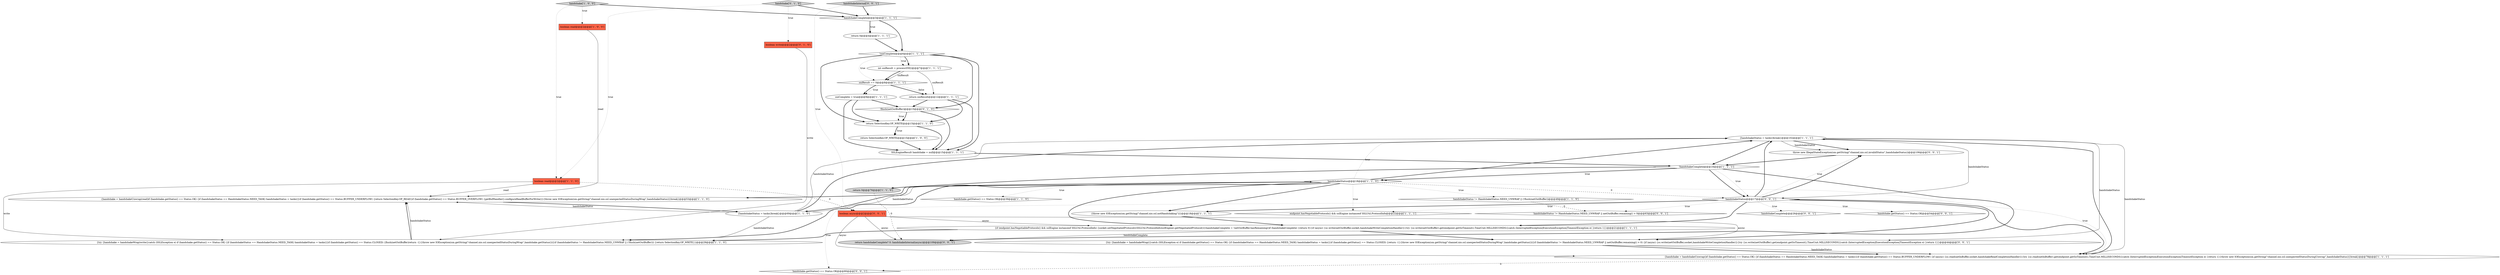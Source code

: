 digraph {
14 [style = filled, label = "{handshakeStatus = tasks()break}@@@102@@@['1', '1', '1']", fillcolor = white, shape = ellipse image = "AAA0AAABBB1BBB"];
28 [style = filled, label = "handshake['0', '1', '0']", fillcolor = lightgray, shape = diamond image = "AAA0AAABBB2BBB"];
34 [style = filled, label = "throw new IllegalStateException(sm.getString(\"channel.nio.ssl.invalidStatus\",handshakeStatus))@@@106@@@['0', '0', '1']", fillcolor = white, shape = ellipse image = "AAA0AAABBB3BBB"];
20 [style = filled, label = "sniResult == 0@@@8@@@['1', '1', '1']", fillcolor = white, shape = diamond image = "AAA0AAABBB1BBB"];
32 [style = filled, label = "{try {handshake = handshakeWrap()}catch (SSLException e) if (handshake.getStatus() == Status.OK) {if (handshakeStatus == HandshakeStatus.NEED_TASK) handshakeStatus = tasks()}if (handshake.getStatus() == Status.CLOSED) {return -1}{throw new IOException(sm.getString(\"channel.nio.ssl.unexpectedStatusDuringWrap\",handshake.getStatus()))}if (handshakeStatus != HandshakeStatus.NEED_UNWRAP || netOutBuffer.remaining() > 0) {if (async) {sc.write(netOutBuffer,socket,handshakeWriteCompletionHandler)}{try {sc.write(netOutBuffer).get(endpoint.getSoTimeout(),TimeUnit.MILLISECONDS)}catch (InterruptedException|ExecutionException|TimeoutException e) }return 1}}@@@44@@@['0', '0', '1']", fillcolor = white, shape = ellipse image = "AAA0AAABBB3BBB"];
2 [style = filled, label = "boolean read@@@2@@@['1', '0', '0']", fillcolor = tomato, shape = box image = "AAA0AAABBB1BBB"];
12 [style = filled, label = "return 0@@@76@@@['1', '1', '0']", fillcolor = lightgray, shape = ellipse image = "AAA0AAABBB1BBB"];
33 [style = filled, label = "handshake.getStatus() == Status.OK@@@80@@@['0', '0', '1']", fillcolor = white, shape = diamond image = "AAA0AAABBB3BBB"];
8 [style = filled, label = "endpoint.hasNegotiableProtocols() && sslEngine instanceof SSLUtil.ProtocolInfo@@@22@@@['1', '1', '1']", fillcolor = white, shape = diamond image = "AAA0AAABBB1BBB"];
0 [style = filled, label = "handshake['1', '0', '0']", fillcolor = lightgray, shape = diamond image = "AAA0AAABBB1BBB"];
9 [style = filled, label = "return SelectionKey.OP_WRITE@@@15@@@['1', '1', '0']", fillcolor = white, shape = ellipse image = "AAA0AAABBB1BBB"];
31 [style = filled, label = "handshakeInternal['0', '0', '1']", fillcolor = lightgray, shape = diamond image = "AAA0AAABBB3BBB"];
24 [style = filled, label = "int sniResult = processSNI()@@@7@@@['1', '1', '1']", fillcolor = white, shape = ellipse image = "AAA0AAABBB1BBB"];
4 [style = filled, label = "return 0@@@4@@@['1', '1', '1']", fillcolor = white, shape = ellipse image = "AAA0AAABBB1BBB"];
29 [style = filled, label = "handshake.getStatus() == Status.OK@@@54@@@['0', '0', '1']", fillcolor = white, shape = diamond image = "AAA0AAABBB3BBB"];
7 [style = filled, label = "{throw new IOException(sm.getString(\"channel.nio.ssl.notHandshaking\"))}@@@18@@@['1', '1', '1']", fillcolor = white, shape = ellipse image = "AAA0AAABBB1BBB"];
5 [style = filled, label = "{handshake = handshakeUnwrap()if (handshake.getStatus() == Status.OK) {if (handshakeStatus == HandshakeStatus.NEED_TASK) handshakeStatus = tasks()}if (handshake.getStatus() == Status.BUFFER_UNDERFLOW) {if (async) {sc.read(netInBuffer,socket,handshakeReadCompletionHandler)}{try {sc.read(netInBuffer).get(endpoint.getSoTimeout(),TimeUnit.MILLISECONDS)}catch (InterruptedException|ExecutionException|TimeoutException e) }return 1}{throw new IOException(sm.getString(\"channel.nio.ssl.unexpectedStatusDuringUnwrap\",handshakeStatus))}break}@@@78@@@['1', '1', '1']", fillcolor = white, shape = ellipse image = "AAA0AAABBB1BBB"];
17 [style = filled, label = "!handshakeComplete@@@16@@@['1', '1', '1']", fillcolor = white, shape = diamond image = "AAA0AAABBB1BBB"];
38 [style = filled, label = "handshakeStatus != HandshakeStatus.NEED_UNWRAP || netOutBuffer.remaining() > 0@@@63@@@['0', '0', '1']", fillcolor = white, shape = diamond image = "AAA0AAABBB3BBB"];
35 [style = filled, label = "boolean async@@@2@@@['0', '0', '1']", fillcolor = tomato, shape = box image = "AAA0AAABBB3BBB"];
25 [style = filled, label = "handshake.getStatus() == Status.OK@@@39@@@['1', '1', '0']", fillcolor = white, shape = diamond image = "AAA0AAABBB1BBB"];
26 [style = filled, label = "boolean write@@@2@@@['0', '1', '0']", fillcolor = tomato, shape = box image = "AAA0AAABBB2BBB"];
13 [style = filled, label = "{if (endpoint.hasNegotiableProtocols() && sslEngine instanceof SSLUtil.ProtocolInfo) {socket.setNegotiatedProtocol(((SSLUtil.ProtocolInfo)sslEngine).getNegotiatedProtocol())}handshakeComplete = !netOutBuffer.hasRemaining()if (handshakeComplete) {return 0}{if (async) {sc.write(netOutBuffer,socket,handshakeWriteCompletionHandler)}{try {sc.write(netOutBuffer).get(endpoint.getSoTimeout(),TimeUnit.MILLISECONDS)}catch (InterruptedException|ExecutionException|TimeoutException e) }return 1}}@@@21@@@['1', '1', '1']", fillcolor = white, shape = ellipse image = "AAA0AAABBB1BBB"];
23 [style = filled, label = "handshakeStatus != HandshakeStatus.NEED_UNWRAP || (!flush(netOutBuffer))@@@49@@@['1', '1', '0']", fillcolor = white, shape = diamond image = "AAA0AAABBB1BBB"];
18 [style = filled, label = "sniComplete = true@@@9@@@['1', '1', '1']", fillcolor = white, shape = ellipse image = "AAA0AAABBB1BBB"];
37 [style = filled, label = "handshakeComplete@@@26@@@['0', '0', '1']", fillcolor = white, shape = diamond image = "AAA0AAABBB3BBB"];
16 [style = filled, label = "{handshakeStatus = tasks()break}@@@69@@@['1', '1', '0']", fillcolor = white, shape = ellipse image = "AAA0AAABBB1BBB"];
11 [style = filled, label = "handshakeStatus@@@18@@@['1', '1', '0']", fillcolor = white, shape = diamond image = "AAA0AAABBB1BBB"];
15 [style = filled, label = "handshakeComplete@@@3@@@['1', '1', '1']", fillcolor = white, shape = diamond image = "AAA0AAABBB1BBB"];
21 [style = filled, label = "SSLEngineResult handshake = null@@@15@@@['1', '1', '1']", fillcolor = white, shape = ellipse image = "AAA0AAABBB1BBB"];
19 [style = filled, label = "{try {handshake = handshakeWrap(write)}catch (SSLException e) if (handshake.getStatus() == Status.OK) {if (handshakeStatus == HandshakeStatus.NEED_TASK) handshakeStatus = tasks()}if (handshake.getStatus() == Status.CLOSED) {flush(netOutBuffer)return -1}{throw new IOException(sm.getString(\"channel.nio.ssl.unexpectedStatusDuringWrap\",handshake.getStatus()))}if (handshakeStatus != HandshakeStatus.NEED_UNWRAP || (!flush(netOutBuffer))) {return SelectionKey.OP_WRITE}}@@@29@@@['1', '1', '0']", fillcolor = white, shape = ellipse image = "AAA0AAABBB1BBB"];
30 [style = filled, label = "return handshakeComplete? 0: handshakeInternal(async)@@@109@@@['0', '0', '1']", fillcolor = lightgray, shape = ellipse image = "AAA0AAABBB3BBB"];
22 [style = filled, label = "!sniComplete@@@6@@@['1', '1', '1']", fillcolor = white, shape = diamond image = "AAA0AAABBB1BBB"];
6 [style = filled, label = "return sniResult@@@12@@@['1', '1', '1']", fillcolor = white, shape = ellipse image = "AAA0AAABBB1BBB"];
3 [style = filled, label = "boolean read@@@2@@@['1', '1', '0']", fillcolor = tomato, shape = box image = "AAA0AAABBB1BBB"];
36 [style = filled, label = "handshakeStatus@@@17@@@['0', '0', '1']", fillcolor = white, shape = diamond image = "AAA0AAABBB3BBB"];
10 [style = filled, label = "{handshake = handshakeUnwrap(read)if (handshake.getStatus() == Status.OK) {if (handshakeStatus == HandshakeStatus.NEED_TASK) handshakeStatus = tasks()}if (handshake.getStatus() == Status.BUFFER_UNDERFLOW) {return SelectionKey.OP_READ}if (handshake.getStatus() == Status.BUFFER_OVERFLOW) {getBufHandler().configureReadBufferForWrite()}{throw new IOException(sm.getString(\"channel.nio.ssl.unexpectedStatusDuringWrap\",handshakeStatus))}break}@@@53@@@['1', '1', '0']", fillcolor = white, shape = ellipse image = "AAA0AAABBB1BBB"];
1 [style = filled, label = "return SelectionKey.OP_WRITE@@@15@@@['1', '0', '0']", fillcolor = white, shape = ellipse image = "AAA0AAABBB1BBB"];
27 [style = filled, label = "!flush(netOutBuffer)@@@15@@@['0', '1', '0']", fillcolor = white, shape = diamond image = "AAA0AAABBB2BBB"];
11->23 [style = dotted, label="true"];
5->14 [style = bold, label=""];
20->6 [style = bold, label=""];
36->29 [style = dotted, label="true"];
16->19 [style = solid, label="handshakeStatus"];
22->24 [style = bold, label=""];
20->18 [style = dotted, label="true"];
22->20 [style = dotted, label="true"];
15->22 [style = bold, label=""];
4->22 [style = bold, label=""];
11->16 [style = bold, label=""];
24->20 [style = solid, label="sniResult"];
6->21 [style = bold, label=""];
14->36 [style = solid, label="handshakeStatus"];
7->13 [style = bold, label=""];
0->15 [style = bold, label=""];
22->24 [style = dotted, label="true"];
28->3 [style = dotted, label="true"];
36->7 [style = bold, label=""];
16->11 [style = solid, label="handshakeStatus"];
36->34 [style = dotted, label="true"];
2->10 [style = solid, label="read"];
18->21 [style = bold, label=""];
17->36 [style = dotted, label="true"];
19->10 [style = solid, label="handshakeStatus"];
27->21 [style = bold, label=""];
11->5 [style = dotted, label="true"];
12->30 [style = dashed, label="0"];
36->38 [style = dotted, label="true"];
14->17 [style = bold, label=""];
28->26 [style = dotted, label="true"];
14->32 [style = solid, label="handshakeStatus"];
20->18 [style = bold, label=""];
9->1 [style = dotted, label="true"];
3->10 [style = solid, label="read"];
11->36 [style = dashed, label="0"];
22->9 [style = bold, label=""];
34->17 [style = bold, label=""];
3->35 [style = dashed, label="0"];
31->35 [style = dotted, label="true"];
15->4 [style = dotted, label="true"];
6->27 [style = bold, label=""];
32->5 [style = solid, label="handshakeStatus"];
13->30 [style = solid, label="handshakeComplete"];
11->14 [style = dotted, label="true"];
36->33 [style = dotted, label="true"];
36->14 [style = bold, label=""];
11->13 [style = bold, label=""];
17->11 [style = bold, label=""];
14->34 [style = bold, label=""];
17->11 [style = dotted, label="true"];
22->21 [style = bold, label=""];
24->6 [style = solid, label="sniResult"];
31->15 [style = bold, label=""];
18->27 [style = bold, label=""];
0->2 [style = dotted, label="true"];
10->16 [style = bold, label=""];
13->19 [style = bold, label=""];
24->20 [style = bold, label=""];
35->13 [style = solid, label="async"];
15->4 [style = bold, label=""];
16->14 [style = solid, label="handshakeStatus"];
0->3 [style = dotted, label="true"];
27->9 [style = bold, label=""];
28->15 [style = bold, label=""];
14->34 [style = solid, label="handshakeStatus"];
11->14 [style = bold, label=""];
26->19 [style = solid, label="write"];
18->9 [style = bold, label=""];
17->36 [style = bold, label=""];
11->10 [style = bold, label=""];
11->19 [style = bold, label=""];
20->6 [style = dotted, label="false"];
36->32 [style = bold, label=""];
5->33 [style = dashed, label="0"];
17->30 [style = bold, label=""];
36->8 [style = dotted, label="true"];
27->9 [style = dotted, label="true"];
16->10 [style = solid, label="handshakeStatus"];
19->10 [style = bold, label=""];
32->5 [style = bold, label=""];
1->21 [style = bold, label=""];
22->27 [style = bold, label=""];
21->17 [style = bold, label=""];
17->12 [style = bold, label=""];
36->5 [style = bold, label=""];
9->21 [style = bold, label=""];
35->32 [style = solid, label="async"];
11->7 [style = bold, label=""];
6->9 [style = bold, label=""];
35->30 [style = solid, label="async"];
35->5 [style = solid, label="async"];
11->8 [style = dotted, label="true"];
36->37 [style = dotted, label="true"];
36->13 [style = bold, label=""];
36->34 [style = bold, label=""];
16->14 [style = bold, label=""];
3->19 [style = solid, label="write"];
11->25 [style = dotted, label="true"];
14->5 [style = solid, label="handshakeStatus"];
13->32 [style = bold, label=""];
9->1 [style = bold, label=""];
23->38 [style = dashed, label="0"];
}
